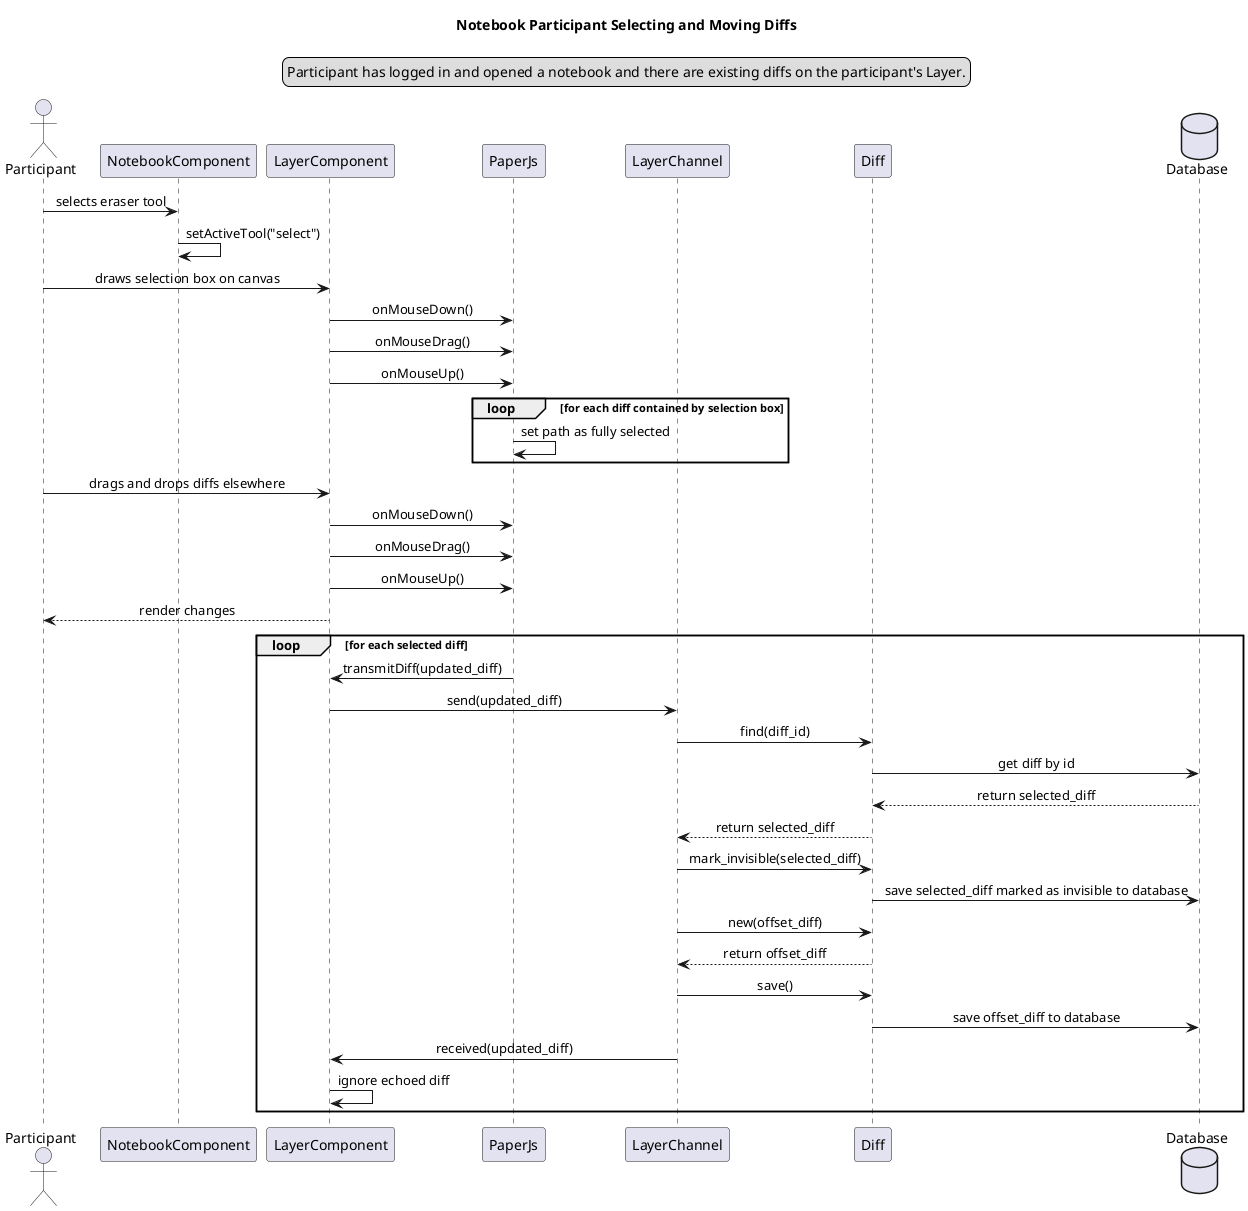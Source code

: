 @startuml Notebook Participant Selecting and Moving
title Notebook Participant Selecting and Moving Diffs
skinparam sequenceMessageAlign center
legend top
Participant has logged in and opened a notebook and there are existing diffs on the participant's Layer.
endlegend

actor Participant as partic
participant NotebookComponent as nc
participant LayerComponent as lc
participant PaperJs as pjs
participant LayerChannel as lch
participant Diff as d
database Database as db

partic -> nc : selects eraser tool
nc -> nc : setActiveTool("select")
partic -> lc : draws selection box on canvas

lc -> pjs : onMouseDown()
lc -> pjs : onMouseDrag()
lc -> pjs : onMouseUp()
loop for each diff contained by selection box
  pjs -> pjs : set path as fully selected
end

partic -> lc : drags and drops diffs elsewhere

lc -> pjs : onMouseDown()
lc -> pjs : onMouseDrag()
lc -> pjs : onMouseUp()

lc --> partic : render changes

loop for each selected diff
  pjs -> lc : transmitDiff(updated_diff)

  lc -> lch : send(updated_diff)
  lch -> d : find(diff_id)
  d -> db : get diff by id
  db --> d : return selected_diff
  d --> lch : return selected_diff
  lch -> d : mark_invisible(selected_diff)
  d -> db : save selected_diff marked as invisible to database

  lch -> d : new(offset_diff)
  d --> lch : return offset_diff
  lch -> d : save()
  d -> db : save offset_diff to database

  lch -> lc : received(updated_diff)
  lc -> lc : ignore echoed diff
end

@enduml